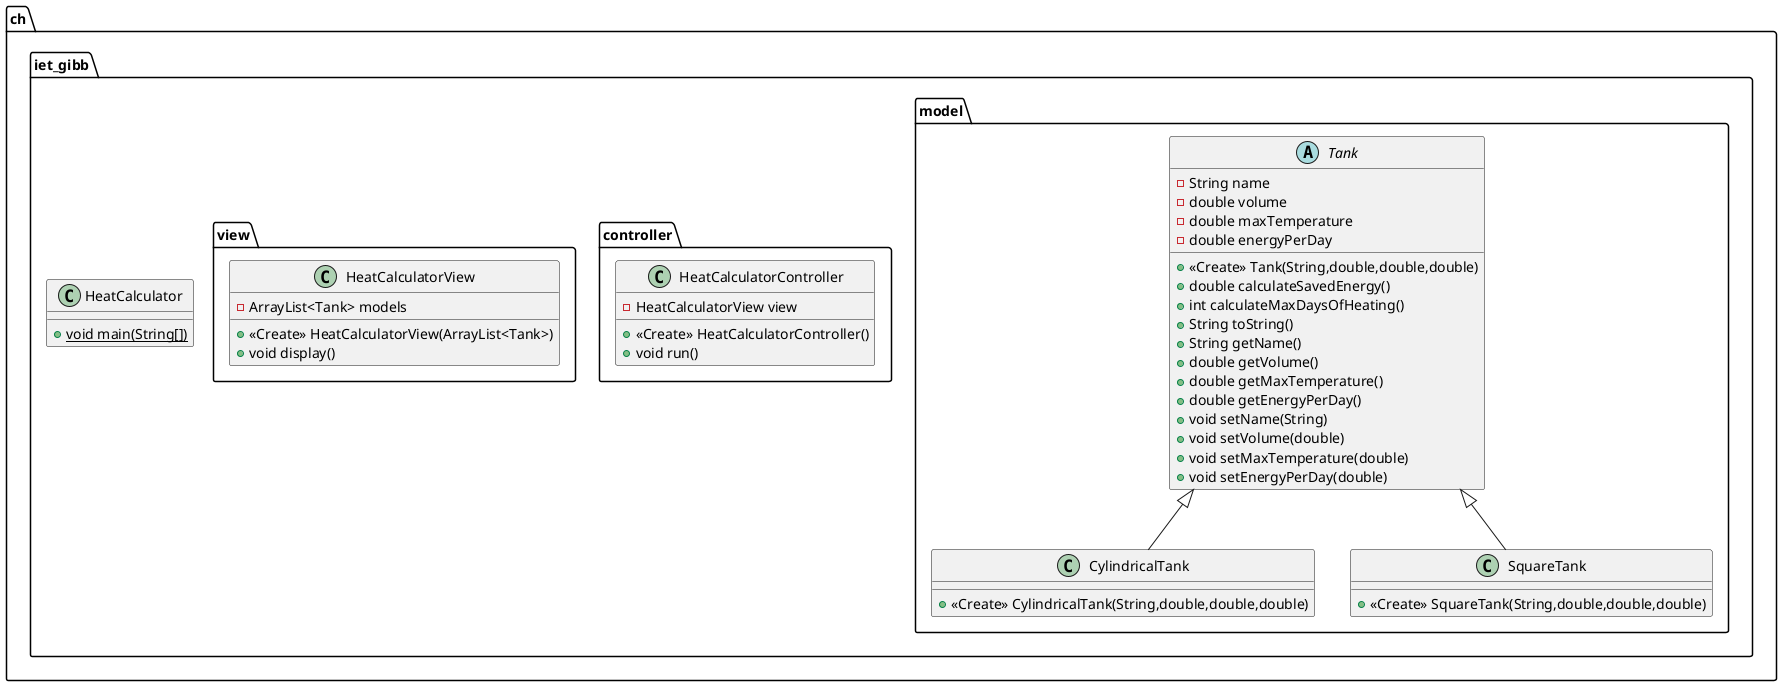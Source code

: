 @startuml
abstract class ch.iet_gibb.model.Tank {
- String name
- double volume
- double maxTemperature
- double energyPerDay
+ <<Create>> Tank(String,double,double,double)
+ double calculateSavedEnergy()
+ int calculateMaxDaysOfHeating()
+ String toString()
+ String getName()
+ double getVolume()
+ double getMaxTemperature()
+ double getEnergyPerDay()
+ void setName(String)
+ void setVolume(double)
+ void setMaxTemperature(double)
+ void setEnergyPerDay(double)
}


class ch.iet_gibb.model.CylindricalTank {
+ <<Create>> CylindricalTank(String,double,double,double)
}

class ch.iet_gibb.HeatCalculator {
+ {static} void main(String[])
}

class ch.iet_gibb.controller.HeatCalculatorController {
- HeatCalculatorView view
+ <<Create>> HeatCalculatorController()
+ void run()
}


class ch.iet_gibb.model.SquareTank {
+ <<Create>> SquareTank(String,double,double,double)
}

class ch.iet_gibb.view.HeatCalculatorView {
- ArrayList<Tank> models
+ <<Create>> HeatCalculatorView(ArrayList<Tank>)
+ void display()
}




ch.iet_gibb.model.Tank <|-- ch.iet_gibb.model.CylindricalTank
ch.iet_gibb.model.Tank <|-- ch.iet_gibb.model.SquareTank
@enduml